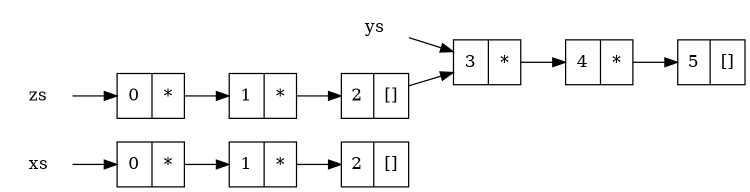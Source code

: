 digraph {
  graph [rankdir = LR]; // 横向き
  graph [size="5,0 8.0"]	

  xs0 [shape = plaintext, label = "xs"]
  xs1 [shape = record, label = "{0|*}"]
  xs2 [shape = record, label = "{1|*}"]
  xs3 [shape = record, label = "{2|[]}"]
  
  xs0:cdr -> xs1:car;  
  xs1:cdr -> xs2:car;  
  xs2:cdr -> xs3:car;  

  ys0 [shape = plaintext, label = "ys"]
  ys1 [shape = record, label = "{3|*}"]
  ys2 [shape = record, label = "{4|*}"]
  ys3 [shape = record, label = "{5|[]}"]
  
  ys0:cdr -> ys1:car;  
  ys1:cdr -> ys2:car;  
  ys2:cdr -> ys3:car;  

  zs0 [shape = plaintext, label = "zs"]
  zs1 [shape = record, label = "{0|*}"]
  zs2 [shape = record, label = "{1|*}"]
  zs3 [shape = record, label = "{2|[]}"]
  
  zs0:cdr -> zs1:car;  
  zs1:cdr -> zs2:car;  
  zs2:cdr -> zs3:car;  
  zs3:cdr -> ys1:car;

  {rank = same; xs0 zs0}	
}
